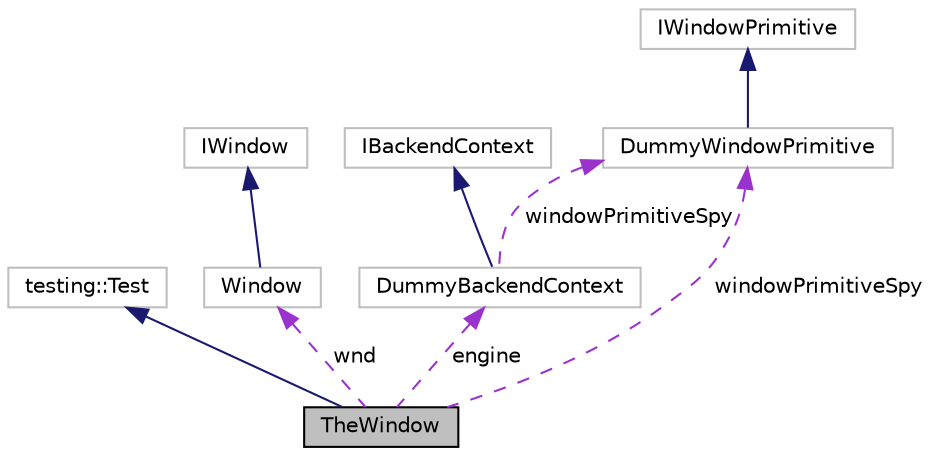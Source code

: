 digraph "TheWindow"
{
 // LATEX_PDF_SIZE
  edge [fontname="Helvetica",fontsize="10",labelfontname="Helvetica",labelfontsize="10"];
  node [fontname="Helvetica",fontsize="10",shape=record];
  Node1 [label="TheWindow",height=0.2,width=0.4,color="black", fillcolor="grey75", style="filled", fontcolor="black",tooltip=" "];
  Node2 -> Node1 [dir="back",color="midnightblue",fontsize="10",style="solid",fontname="Helvetica"];
  Node2 [label="testing::Test",height=0.2,width=0.4,color="grey75", fillcolor="white", style="filled",tooltip=" "];
  Node3 -> Node1 [dir="back",color="darkorchid3",fontsize="10",style="dashed",label=" wnd" ,fontname="Helvetica"];
  Node3 [label="Window",height=0.2,width=0.4,color="grey75", fillcolor="white", style="filled",URL="$class_window.html",tooltip=" "];
  Node4 -> Node3 [dir="back",color="midnightblue",fontsize="10",style="solid",fontname="Helvetica"];
  Node4 [label="IWindow",height=0.2,width=0.4,color="grey75", fillcolor="white", style="filled",URL="$struct_i_window.html",tooltip=" "];
  Node5 -> Node1 [dir="back",color="darkorchid3",fontsize="10",style="dashed",label=" engine" ,fontname="Helvetica"];
  Node5 [label="DummyBackendContext",height=0.2,width=0.4,color="grey75", fillcolor="white", style="filled",URL="$struct_dummy_backend_context.html",tooltip=" "];
  Node6 -> Node5 [dir="back",color="midnightblue",fontsize="10",style="solid",fontname="Helvetica"];
  Node6 [label="IBackendContext",height=0.2,width=0.4,color="grey75", fillcolor="white", style="filled",URL="$struct_i_backend_context.html",tooltip=" "];
  Node7 -> Node5 [dir="back",color="darkorchid3",fontsize="10",style="dashed",label=" windowPrimitiveSpy" ,fontname="Helvetica"];
  Node7 [label="DummyWindowPrimitive",height=0.2,width=0.4,color="grey75", fillcolor="white", style="filled",URL="$struct_dummy_window_primitive.html",tooltip=" "];
  Node8 -> Node7 [dir="back",color="midnightblue",fontsize="10",style="solid",fontname="Helvetica"];
  Node8 [label="IWindowPrimitive",height=0.2,width=0.4,color="grey75", fillcolor="white", style="filled",URL="$struct_i_window_primitive.html",tooltip=" "];
  Node7 -> Node1 [dir="back",color="darkorchid3",fontsize="10",style="dashed",label=" windowPrimitiveSpy" ,fontname="Helvetica"];
}
